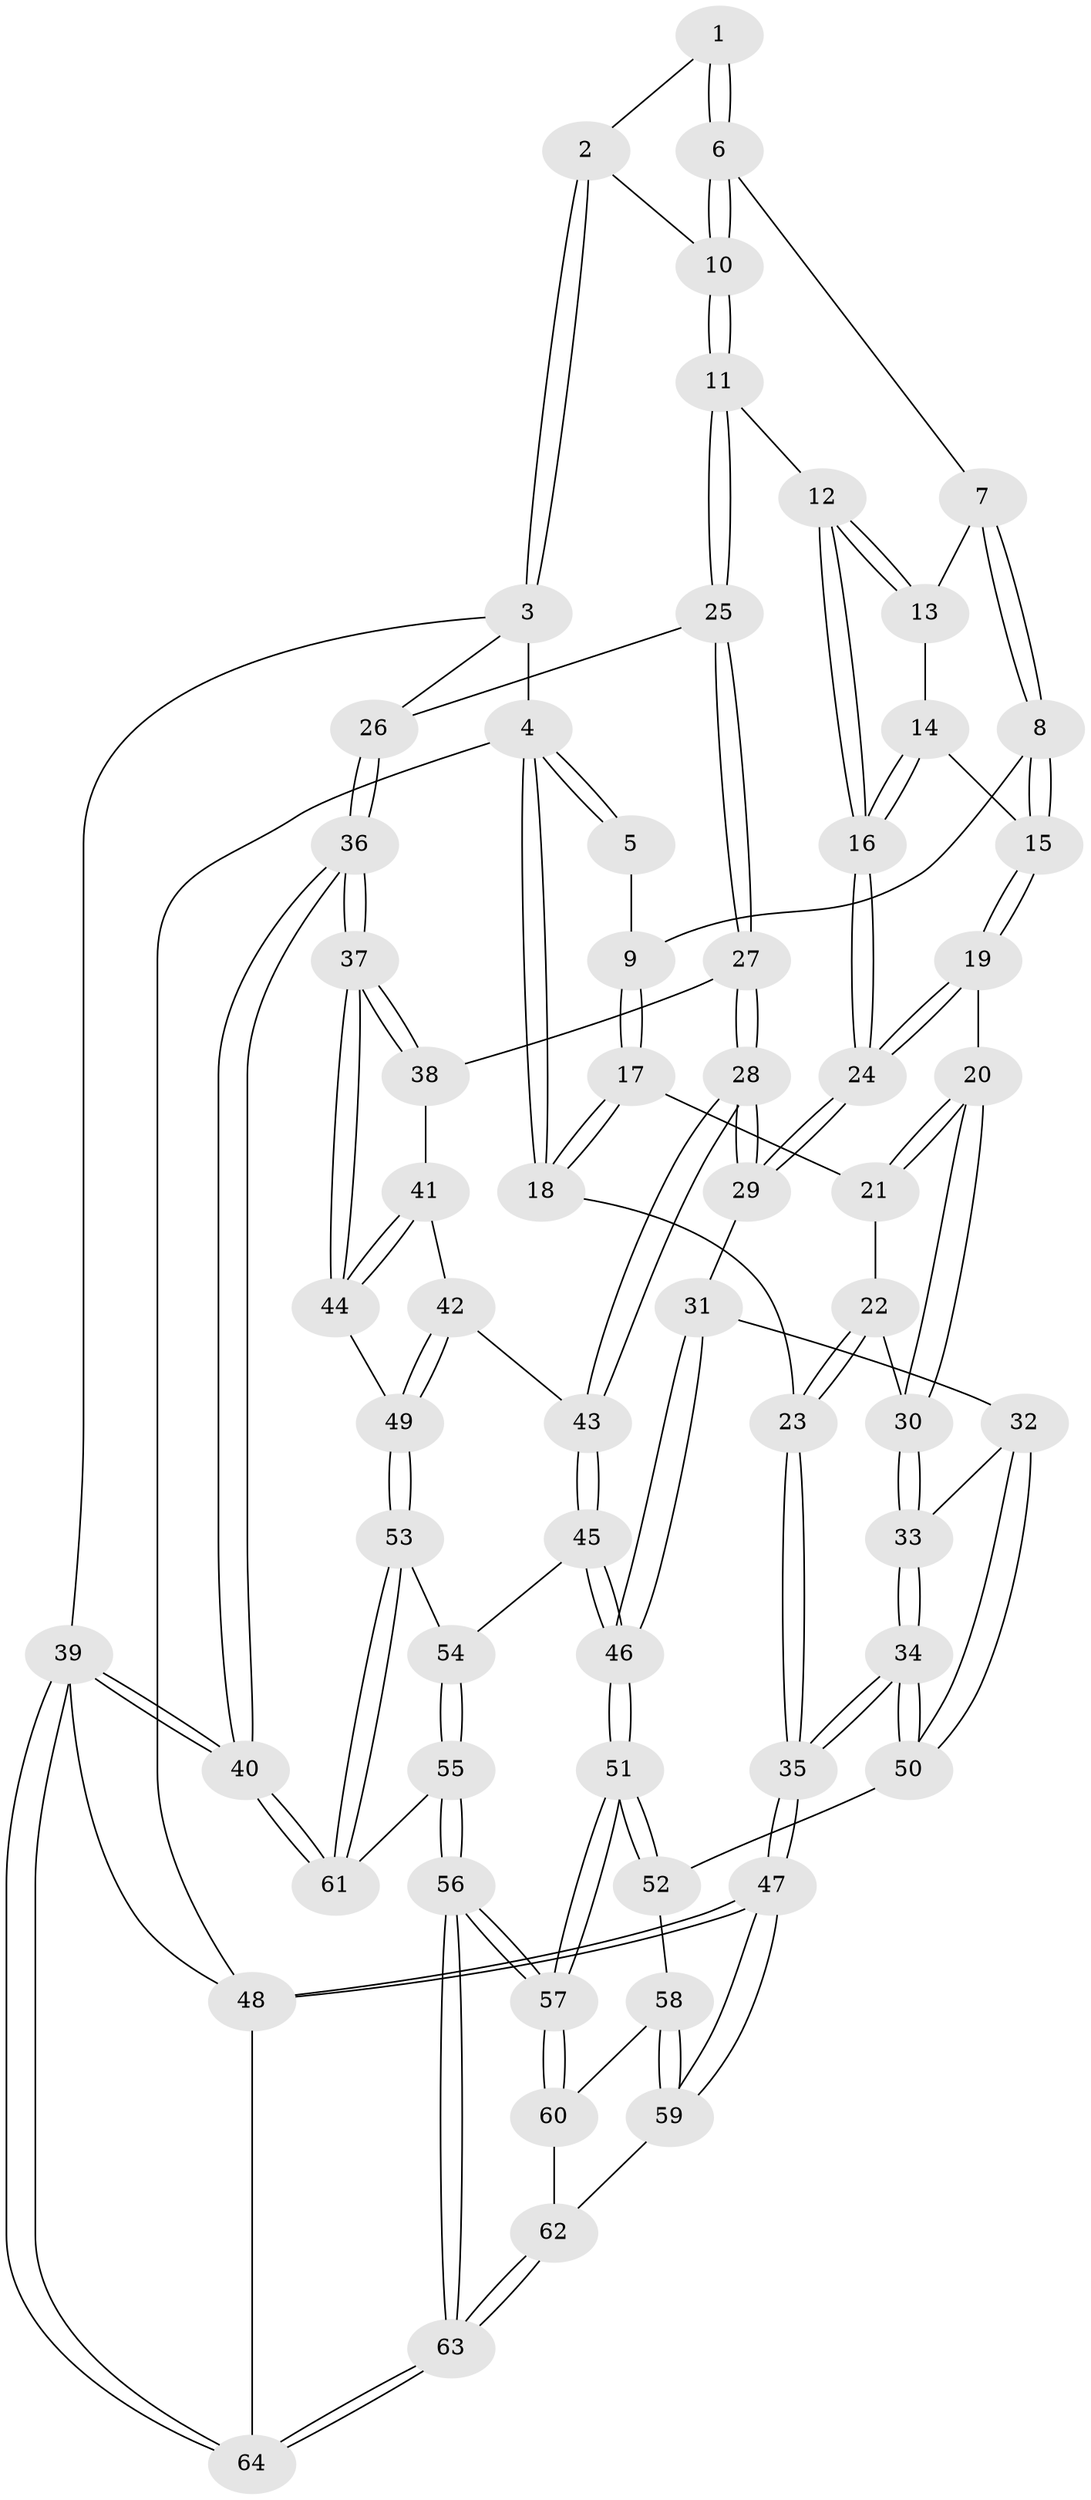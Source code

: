 // Generated by graph-tools (version 1.1) at 2025/03/03/09/25 03:03:24]
// undirected, 64 vertices, 157 edges
graph export_dot {
graph [start="1"]
  node [color=gray90,style=filled];
  1 [pos="+0.45886883530652434+0"];
  2 [pos="+0.5643462720420528+0"];
  3 [pos="+1+0"];
  4 [pos="+0+0"];
  5 [pos="+0.10118265350168254+0"];
  6 [pos="+0.39374322257689726+0.006037705742233487"];
  7 [pos="+0.39025458257610995+0.011708295562784165"];
  8 [pos="+0.23424776745729645+0.12385750734617267"];
  9 [pos="+0.16564007992530097+0.12363864676660917"];
  10 [pos="+0.6013876373553856+0.2352715661444764"];
  11 [pos="+0.6049089926831209+0.24615567001779007"];
  12 [pos="+0.5909428538990414+0.2543064138354923"];
  13 [pos="+0.4068492880656424+0.13226192314358556"];
  14 [pos="+0.39269412419505606+0.18149681960118322"];
  15 [pos="+0.3380149842588907+0.2586273336006273"];
  16 [pos="+0.5837219837049163+0.26012384064730726"];
  17 [pos="+0.11074078234744278+0.16709958267042627"];
  18 [pos="+0+0.1705629637597392"];
  19 [pos="+0.3521182932510568+0.3399968696567258"];
  20 [pos="+0.3122125232730202+0.34718886230922763"];
  21 [pos="+0.1219885947909451+0.19734166975525225"];
  22 [pos="+0.1363897746253642+0.36495249036680705"];
  23 [pos="+0+0.40621768042395406"];
  24 [pos="+0.445747875738622+0.3950981950305542"];
  25 [pos="+0.7907489037119823+0.26179559712777845"];
  26 [pos="+1+0.050136903900989314"];
  27 [pos="+0.7692923307760254+0.39668834066673186"];
  28 [pos="+0.6174192363168524+0.5168231458449534"];
  29 [pos="+0.4503668936217593+0.4266076900861622"];
  30 [pos="+0.1884296725262076+0.4067844004697015"];
  31 [pos="+0.4440969044842817+0.44123787613010795"];
  32 [pos="+0.33901638133676704+0.5661837008289181"];
  33 [pos="+0.18235707488668151+0.44555257859000874"];
  34 [pos="+0.02872082068811051+0.6798877017727921"];
  35 [pos="+0+0.7729126634860913"];
  36 [pos="+1+0.6708353373595739"];
  37 [pos="+0.9773909006577322+0.6608970492610843"];
  38 [pos="+0.79463207701784+0.4619088417298599"];
  39 [pos="+1+1"];
  40 [pos="+1+1"];
  41 [pos="+0.7510475492389945+0.5461346324131031"];
  42 [pos="+0.711932510204234+0.6057453675526008"];
  43 [pos="+0.6425576537817759+0.6061976122616781"];
  44 [pos="+0.9312819946937112+0.6739277713447231"];
  45 [pos="+0.6376195318454627+0.6149136959811197"];
  46 [pos="+0.5126859606607681+0.6578188054848182"];
  47 [pos="+0+0.9103445422209642"];
  48 [pos="+0+1"];
  49 [pos="+0.869078977850671+0.6929321596367936"];
  50 [pos="+0.3226278526701023+0.6122779778419185"];
  51 [pos="+0.489723565470084+0.6911301210845057"];
  52 [pos="+0.34300077070713764+0.642726985252033"];
  53 [pos="+0.7855310699593727+0.767171521001507"];
  54 [pos="+0.6410265062644346+0.6365922752134183"];
  55 [pos="+0.6288138743949927+0.8687031046248017"];
  56 [pos="+0.5693006495608433+0.9094298769045689"];
  57 [pos="+0.5153630914556688+0.8518507737762192"];
  58 [pos="+0.3405841256983616+0.7031376662300518"];
  59 [pos="+0.1952127387011559+0.863769131072979"];
  60 [pos="+0.4030065650300651+0.824058311627352"];
  61 [pos="+0.7257236840225801+0.8419412311909882"];
  62 [pos="+0.24220432408969778+0.868239177985577"];
  63 [pos="+0.5373482724131194+1"];
  64 [pos="+0.5379713025823271+1"];
  1 -- 2;
  1 -- 6;
  1 -- 6;
  2 -- 3;
  2 -- 3;
  2 -- 10;
  3 -- 4;
  3 -- 26;
  3 -- 39;
  4 -- 5;
  4 -- 5;
  4 -- 18;
  4 -- 18;
  4 -- 48;
  5 -- 9;
  6 -- 7;
  6 -- 10;
  6 -- 10;
  7 -- 8;
  7 -- 8;
  7 -- 13;
  8 -- 9;
  8 -- 15;
  8 -- 15;
  9 -- 17;
  9 -- 17;
  10 -- 11;
  10 -- 11;
  11 -- 12;
  11 -- 25;
  11 -- 25;
  12 -- 13;
  12 -- 13;
  12 -- 16;
  12 -- 16;
  13 -- 14;
  14 -- 15;
  14 -- 16;
  14 -- 16;
  15 -- 19;
  15 -- 19;
  16 -- 24;
  16 -- 24;
  17 -- 18;
  17 -- 18;
  17 -- 21;
  18 -- 23;
  19 -- 20;
  19 -- 24;
  19 -- 24;
  20 -- 21;
  20 -- 21;
  20 -- 30;
  20 -- 30;
  21 -- 22;
  22 -- 23;
  22 -- 23;
  22 -- 30;
  23 -- 35;
  23 -- 35;
  24 -- 29;
  24 -- 29;
  25 -- 26;
  25 -- 27;
  25 -- 27;
  26 -- 36;
  26 -- 36;
  27 -- 28;
  27 -- 28;
  27 -- 38;
  28 -- 29;
  28 -- 29;
  28 -- 43;
  28 -- 43;
  29 -- 31;
  30 -- 33;
  30 -- 33;
  31 -- 32;
  31 -- 46;
  31 -- 46;
  32 -- 33;
  32 -- 50;
  32 -- 50;
  33 -- 34;
  33 -- 34;
  34 -- 35;
  34 -- 35;
  34 -- 50;
  34 -- 50;
  35 -- 47;
  35 -- 47;
  36 -- 37;
  36 -- 37;
  36 -- 40;
  36 -- 40;
  37 -- 38;
  37 -- 38;
  37 -- 44;
  37 -- 44;
  38 -- 41;
  39 -- 40;
  39 -- 40;
  39 -- 64;
  39 -- 64;
  39 -- 48;
  40 -- 61;
  40 -- 61;
  41 -- 42;
  41 -- 44;
  41 -- 44;
  42 -- 43;
  42 -- 49;
  42 -- 49;
  43 -- 45;
  43 -- 45;
  44 -- 49;
  45 -- 46;
  45 -- 46;
  45 -- 54;
  46 -- 51;
  46 -- 51;
  47 -- 48;
  47 -- 48;
  47 -- 59;
  47 -- 59;
  48 -- 64;
  49 -- 53;
  49 -- 53;
  50 -- 52;
  51 -- 52;
  51 -- 52;
  51 -- 57;
  51 -- 57;
  52 -- 58;
  53 -- 54;
  53 -- 61;
  53 -- 61;
  54 -- 55;
  54 -- 55;
  55 -- 56;
  55 -- 56;
  55 -- 61;
  56 -- 57;
  56 -- 57;
  56 -- 63;
  56 -- 63;
  57 -- 60;
  57 -- 60;
  58 -- 59;
  58 -- 59;
  58 -- 60;
  59 -- 62;
  60 -- 62;
  62 -- 63;
  62 -- 63;
  63 -- 64;
  63 -- 64;
}
